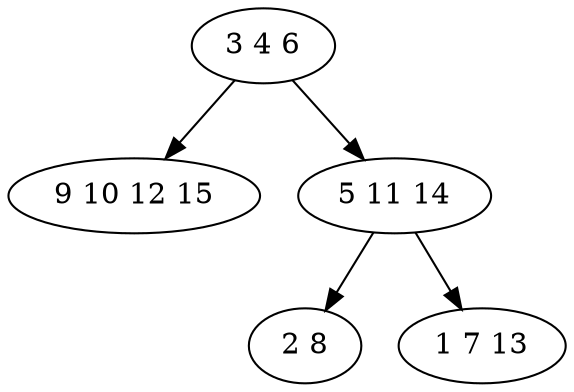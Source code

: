 digraph true_tree {
	"0" -> "1"
	"0" -> "2"
	"2" -> "3"
	"2" -> "4"
	"0" [label="3 4 6"];
	"1" [label="9 10 12 15"];
	"2" [label="5 11 14"];
	"3" [label="2 8"];
	"4" [label="1 7 13"];
}
